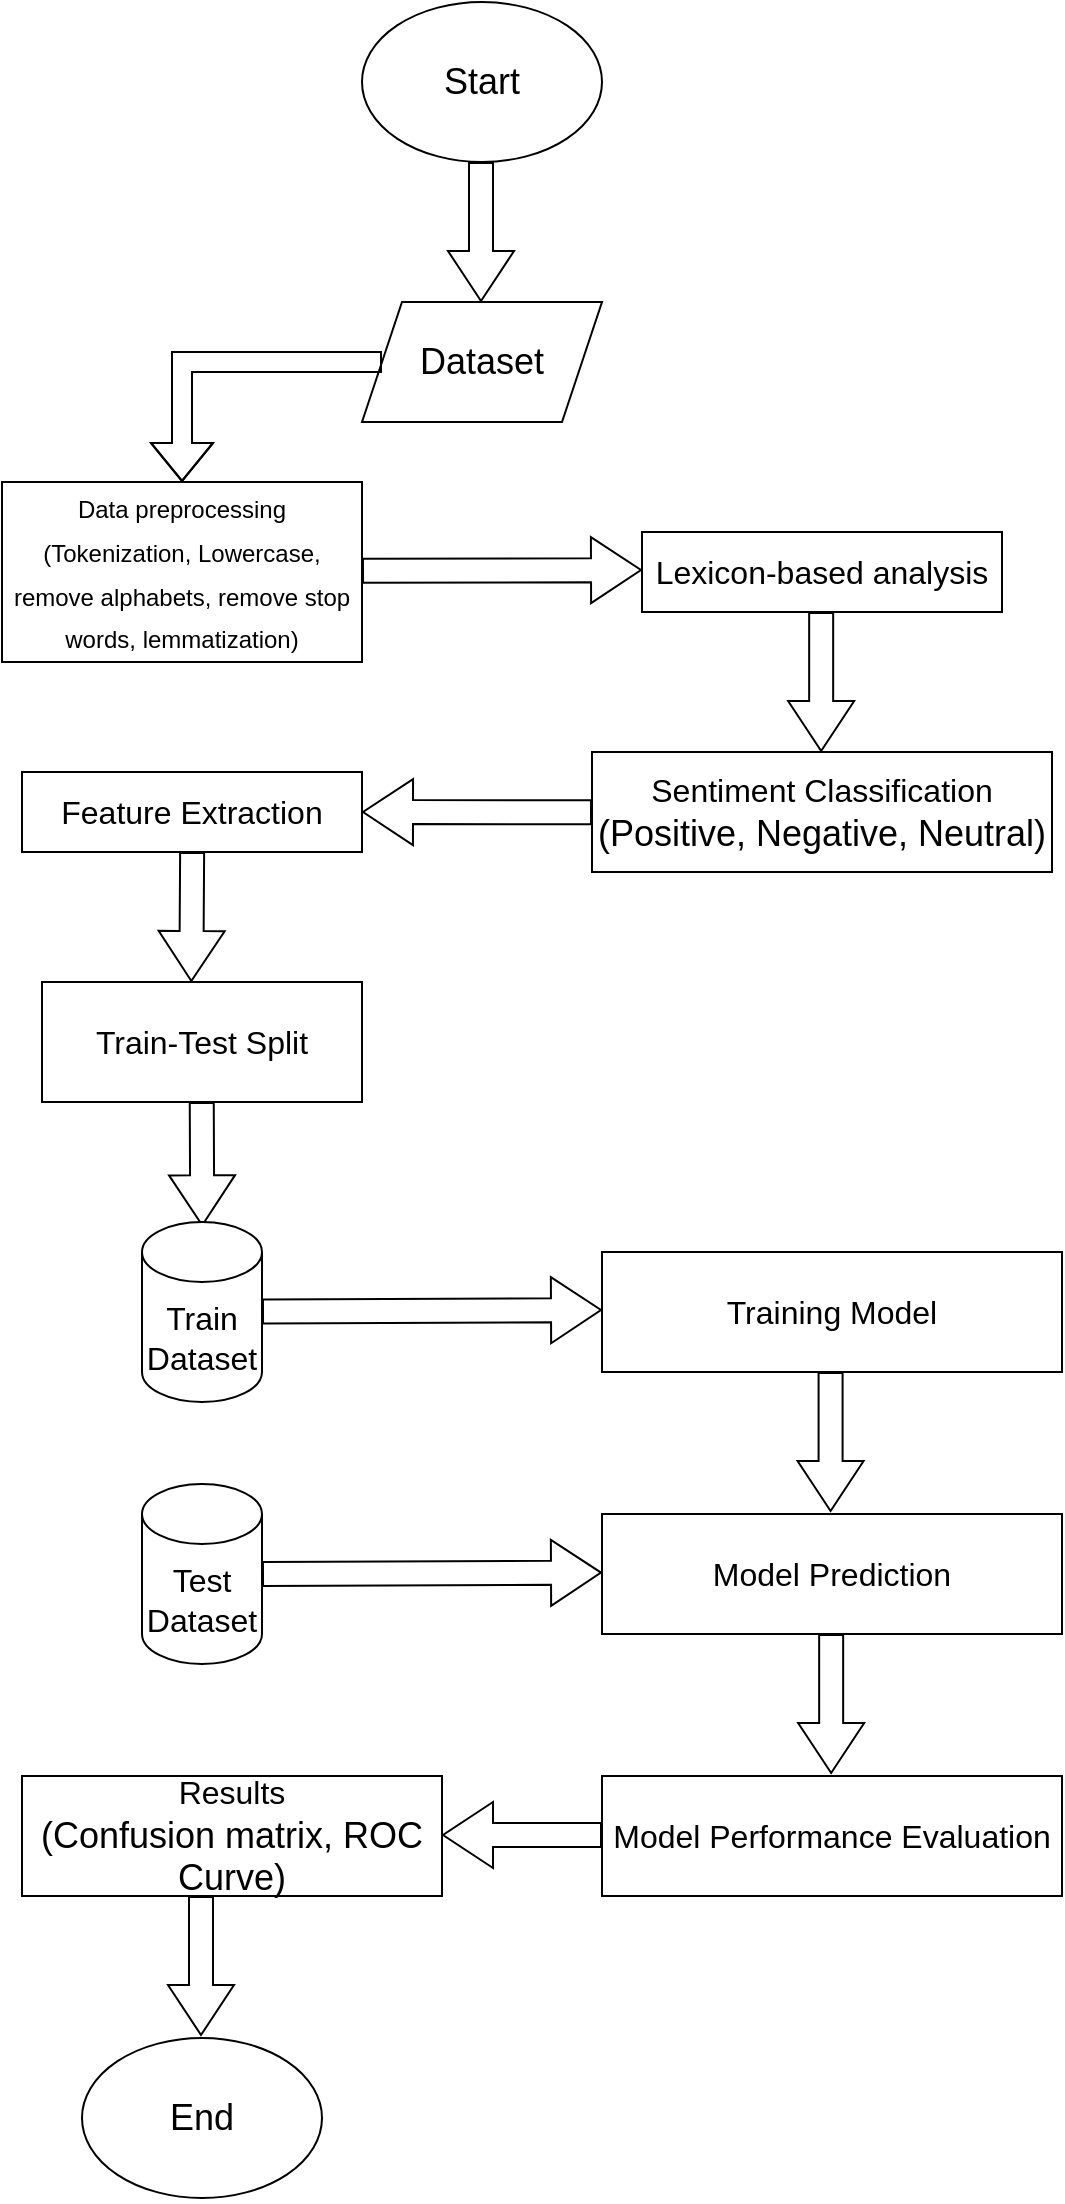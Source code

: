 <mxfile version="16.2.4" type="github">
  <diagram id="C5RBs43oDa-KdzZeNtuy" name="Page-1">
    <mxGraphModel dx="868" dy="482" grid="1" gridSize="10" guides="1" tooltips="1" connect="1" arrows="1" fold="1" page="1" pageScale="1" pageWidth="827" pageHeight="1169" math="0" shadow="0">
      <root>
        <mxCell id="WIyWlLk6GJQsqaUBKTNV-0" />
        <mxCell id="WIyWlLk6GJQsqaUBKTNV-1" parent="WIyWlLk6GJQsqaUBKTNV-0" />
        <mxCell id="o2SiBJOCBBynx09QVOnq-38" value="" style="group" vertex="1" connectable="0" parent="WIyWlLk6GJQsqaUBKTNV-1">
          <mxGeometry x="149" y="50" width="530" height="1100" as="geometry" />
        </mxCell>
        <mxCell id="o2SiBJOCBBynx09QVOnq-0" value="&lt;font style=&quot;font-size: 18px&quot;&gt;Start&lt;/font&gt;" style="ellipse;whiteSpace=wrap;html=1;" vertex="1" parent="o2SiBJOCBBynx09QVOnq-38">
          <mxGeometry x="180" width="120" height="80" as="geometry" />
        </mxCell>
        <mxCell id="o2SiBJOCBBynx09QVOnq-1" value="" style="shape=flexArrow;endArrow=classic;html=1;rounded=0;fontSize=18;width=12;endSize=8;" edge="1" parent="o2SiBJOCBBynx09QVOnq-38">
          <mxGeometry width="50" height="50" relative="1" as="geometry">
            <mxPoint x="239.5" y="80" as="sourcePoint" />
            <mxPoint x="239.5" y="150" as="targetPoint" />
          </mxGeometry>
        </mxCell>
        <mxCell id="o2SiBJOCBBynx09QVOnq-2" value="Dataset" style="shape=parallelogram;perimeter=parallelogramPerimeter;whiteSpace=wrap;html=1;fixedSize=1;fontSize=18;" vertex="1" parent="o2SiBJOCBBynx09QVOnq-38">
          <mxGeometry x="180" y="150" width="120" height="60" as="geometry" />
        </mxCell>
        <mxCell id="o2SiBJOCBBynx09QVOnq-5" value="" style="edgeStyle=segmentEdgeStyle;endArrow=classic;html=1;fontSize=18;rounded=0;shape=flexArrow;" edge="1" parent="o2SiBJOCBBynx09QVOnq-38">
          <mxGeometry width="50" height="50" relative="1" as="geometry">
            <mxPoint x="190" y="180" as="sourcePoint" />
            <mxPoint x="90" y="240" as="targetPoint" />
          </mxGeometry>
        </mxCell>
        <mxCell id="o2SiBJOCBBynx09QVOnq-6" value="&lt;font style=&quot;font-size: 12px&quot;&gt;Data preprocessing&lt;br&gt;(Tokenization, Lowercase, remove alphabets, remove stop words, lemmatization)&lt;br&gt;&lt;/font&gt;" style="rounded=0;whiteSpace=wrap;html=1;fontSize=18;" vertex="1" parent="o2SiBJOCBBynx09QVOnq-38">
          <mxGeometry y="240" width="180" height="90" as="geometry" />
        </mxCell>
        <mxCell id="o2SiBJOCBBynx09QVOnq-8" value="" style="shape=flexArrow;endArrow=classic;html=1;rounded=0;fontSize=18;width=12;endSize=8;" edge="1" parent="o2SiBJOCBBynx09QVOnq-38">
          <mxGeometry width="50" height="50" relative="1" as="geometry">
            <mxPoint x="180" y="284.41" as="sourcePoint" />
            <mxPoint x="320" y="284" as="targetPoint" />
          </mxGeometry>
        </mxCell>
        <mxCell id="o2SiBJOCBBynx09QVOnq-9" value="&lt;font&gt;&lt;font style=&quot;font-size: 16px&quot;&gt;Lexicon-based analysis&lt;/font&gt;&lt;br&gt;&lt;/font&gt;" style="rounded=0;whiteSpace=wrap;html=1;fontSize=18;" vertex="1" parent="o2SiBJOCBBynx09QVOnq-38">
          <mxGeometry x="320" y="265" width="180" height="40" as="geometry" />
        </mxCell>
        <mxCell id="o2SiBJOCBBynx09QVOnq-10" value="&lt;font&gt;&lt;font style=&quot;font-size: 16px&quot;&gt;Sentiment Classification&lt;br&gt;&lt;/font&gt;(Positive, Negative, Neutral)&lt;br&gt;&lt;/font&gt;" style="rounded=0;whiteSpace=wrap;html=1;fontSize=18;" vertex="1" parent="o2SiBJOCBBynx09QVOnq-38">
          <mxGeometry x="295" y="375" width="230" height="60" as="geometry" />
        </mxCell>
        <mxCell id="o2SiBJOCBBynx09QVOnq-11" value="" style="shape=flexArrow;endArrow=classic;html=1;rounded=0;fontSize=18;width=12;endSize=8;" edge="1" parent="o2SiBJOCBBynx09QVOnq-38">
          <mxGeometry width="50" height="50" relative="1" as="geometry">
            <mxPoint x="409.58" y="305.0" as="sourcePoint" />
            <mxPoint x="409.58" y="375.0" as="targetPoint" />
          </mxGeometry>
        </mxCell>
        <mxCell id="o2SiBJOCBBynx09QVOnq-28" value="" style="shape=flexArrow;endArrow=classic;html=1;rounded=0;fontSize=18;width=12;endSize=8;entryX=1;entryY=0.5;entryDx=0;entryDy=0;" edge="1" parent="o2SiBJOCBBynx09QVOnq-38" target="o2SiBJOCBBynx09QVOnq-29">
          <mxGeometry width="50" height="50" relative="1" as="geometry">
            <mxPoint x="295" y="405.17" as="sourcePoint" />
            <mxPoint x="190" y="405" as="targetPoint" />
          </mxGeometry>
        </mxCell>
        <mxCell id="o2SiBJOCBBynx09QVOnq-29" value="&lt;font&gt;&lt;font style=&quot;font-size: 16px&quot;&gt;Feature Extraction&lt;/font&gt;&lt;br&gt;&lt;/font&gt;" style="rounded=0;whiteSpace=wrap;html=1;fontSize=18;" vertex="1" parent="o2SiBJOCBBynx09QVOnq-38">
          <mxGeometry x="10" y="385" width="170" height="40" as="geometry" />
        </mxCell>
        <mxCell id="o2SiBJOCBBynx09QVOnq-34" value="" style="shape=flexArrow;endArrow=classic;html=1;rounded=0;fontSize=18;width=12;endSize=8;" edge="1" parent="o2SiBJOCBBynx09QVOnq-38">
          <mxGeometry width="50" height="50" relative="1" as="geometry">
            <mxPoint x="95.07" y="425" as="sourcePoint" />
            <mxPoint x="94.66" y="490" as="targetPoint" />
          </mxGeometry>
        </mxCell>
        <mxCell id="o2SiBJOCBBynx09QVOnq-17" value="&lt;font&gt;&lt;span style=&quot;font-size: 16px&quot;&gt;Training Model&lt;/span&gt;&lt;br&gt;&lt;/font&gt;" style="rounded=0;whiteSpace=wrap;html=1;fontSize=18;" vertex="1" parent="o2SiBJOCBBynx09QVOnq-38">
          <mxGeometry x="300" y="625" width="230" height="60" as="geometry" />
        </mxCell>
        <mxCell id="o2SiBJOCBBynx09QVOnq-20" value="&lt;font&gt;&lt;span style=&quot;font-size: 16px&quot;&gt;Model Prediction&lt;/span&gt;&lt;br&gt;&lt;/font&gt;" style="rounded=0;whiteSpace=wrap;html=1;fontSize=18;" vertex="1" parent="o2SiBJOCBBynx09QVOnq-38">
          <mxGeometry x="300" y="756" width="230" height="60" as="geometry" />
        </mxCell>
        <mxCell id="o2SiBJOCBBynx09QVOnq-23" value="&lt;font&gt;&lt;span style=&quot;font-size: 16px&quot;&gt;Model Performance Evaluation&lt;/span&gt;&lt;br&gt;&lt;/font&gt;" style="rounded=0;whiteSpace=wrap;html=1;fontSize=18;" vertex="1" parent="o2SiBJOCBBynx09QVOnq-38">
          <mxGeometry x="300" y="887" width="230" height="60" as="geometry" />
        </mxCell>
        <mxCell id="o2SiBJOCBBynx09QVOnq-25" value="&lt;font&gt;&lt;span style=&quot;font-size: 16px&quot;&gt;Results&lt;br&gt;&lt;/span&gt;(Confusion matrix, ROC Curve)&lt;br&gt;&lt;/font&gt;" style="rounded=0;whiteSpace=wrap;html=1;fontSize=18;" vertex="1" parent="o2SiBJOCBBynx09QVOnq-38">
          <mxGeometry x="10" y="887" width="210" height="60" as="geometry" />
        </mxCell>
        <mxCell id="o2SiBJOCBBynx09QVOnq-13" value="Train-Test Split" style="rounded=0;whiteSpace=wrap;html=1;fontSize=16;" vertex="1" parent="o2SiBJOCBBynx09QVOnq-38">
          <mxGeometry x="20" y="490" width="160" height="60" as="geometry" />
        </mxCell>
        <mxCell id="o2SiBJOCBBynx09QVOnq-14" value="" style="shape=flexArrow;endArrow=classic;html=1;rounded=0;fontSize=18;width=12;endSize=8;entryX=1.003;entryY=0.369;entryDx=0;entryDy=0;entryPerimeter=0;" edge="1" parent="o2SiBJOCBBynx09QVOnq-38">
          <mxGeometry width="50" height="50" relative="1" as="geometry">
            <mxPoint x="99.88" y="550" as="sourcePoint" />
            <mxPoint x="100.12" y="612.14" as="targetPoint" />
          </mxGeometry>
        </mxCell>
        <mxCell id="o2SiBJOCBBynx09QVOnq-15" value="Train Dataset" style="shape=cylinder3;whiteSpace=wrap;html=1;boundedLbl=1;backgroundOutline=1;size=15;fontSize=16;" vertex="1" parent="o2SiBJOCBBynx09QVOnq-38">
          <mxGeometry x="70" y="610" width="60" height="90" as="geometry" />
        </mxCell>
        <mxCell id="o2SiBJOCBBynx09QVOnq-16" value="" style="shape=flexArrow;endArrow=classic;html=1;rounded=0;fontSize=18;width=12;endSize=8;" edge="1" parent="o2SiBJOCBBynx09QVOnq-38">
          <mxGeometry width="50" height="50" relative="1" as="geometry">
            <mxPoint x="130" y="654.7" as="sourcePoint" />
            <mxPoint x="300" y="654" as="targetPoint" />
          </mxGeometry>
        </mxCell>
        <mxCell id="o2SiBJOCBBynx09QVOnq-19" value="" style="shape=flexArrow;endArrow=classic;html=1;rounded=0;fontSize=18;width=12;endSize=8;" edge="1" parent="o2SiBJOCBBynx09QVOnq-38">
          <mxGeometry width="50" height="50" relative="1" as="geometry">
            <mxPoint x="414.29" y="685" as="sourcePoint" />
            <mxPoint x="414.29" y="755" as="targetPoint" />
          </mxGeometry>
        </mxCell>
        <mxCell id="o2SiBJOCBBynx09QVOnq-21" value="Test Dataset" style="shape=cylinder3;whiteSpace=wrap;html=1;boundedLbl=1;backgroundOutline=1;size=15;fontSize=16;" vertex="1" parent="o2SiBJOCBBynx09QVOnq-38">
          <mxGeometry x="70" y="741" width="60" height="90" as="geometry" />
        </mxCell>
        <mxCell id="o2SiBJOCBBynx09QVOnq-22" value="" style="shape=flexArrow;endArrow=classic;html=1;rounded=0;fontSize=18;width=12;endSize=8;" edge="1" parent="o2SiBJOCBBynx09QVOnq-38">
          <mxGeometry width="50" height="50" relative="1" as="geometry">
            <mxPoint x="414.58" y="816" as="sourcePoint" />
            <mxPoint x="414.58" y="886" as="targetPoint" />
          </mxGeometry>
        </mxCell>
        <mxCell id="o2SiBJOCBBynx09QVOnq-24" value="" style="shape=flexArrow;endArrow=classic;html=1;rounded=0;fontSize=18;width=12;endSize=8;" edge="1" parent="o2SiBJOCBBynx09QVOnq-38">
          <mxGeometry width="50" height="50" relative="1" as="geometry">
            <mxPoint x="300.0" y="916.5" as="sourcePoint" />
            <mxPoint x="220" y="916.5" as="targetPoint" />
          </mxGeometry>
        </mxCell>
        <mxCell id="o2SiBJOCBBynx09QVOnq-26" value="" style="shape=flexArrow;endArrow=classic;html=1;rounded=0;fontSize=18;width=12;endSize=8;" edge="1" parent="o2SiBJOCBBynx09QVOnq-38">
          <mxGeometry width="50" height="50" relative="1" as="geometry">
            <mxPoint x="99.5" y="947" as="sourcePoint" />
            <mxPoint x="99.5" y="1017" as="targetPoint" />
          </mxGeometry>
        </mxCell>
        <mxCell id="o2SiBJOCBBynx09QVOnq-27" value="&lt;font style=&quot;font-size: 18px&quot;&gt;End&lt;/font&gt;" style="ellipse;whiteSpace=wrap;html=1;" vertex="1" parent="o2SiBJOCBBynx09QVOnq-38">
          <mxGeometry x="40" y="1018" width="120" height="80" as="geometry" />
        </mxCell>
        <mxCell id="o2SiBJOCBBynx09QVOnq-37" value="" style="shape=flexArrow;endArrow=classic;html=1;rounded=0;fontSize=18;width=12;endSize=8;" edge="1" parent="o2SiBJOCBBynx09QVOnq-38">
          <mxGeometry width="50" height="50" relative="1" as="geometry">
            <mxPoint x="130" y="785.99" as="sourcePoint" />
            <mxPoint x="300" y="785.29" as="targetPoint" />
          </mxGeometry>
        </mxCell>
      </root>
    </mxGraphModel>
  </diagram>
</mxfile>
